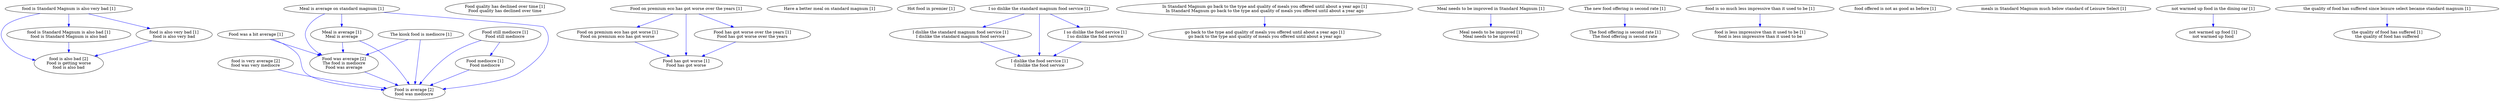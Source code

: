 digraph collapsedGraph {
"food is also bad [2]\nFood is getting worse\nfood is also bad""food is very average [2]\nfood was very mediocre""Food was average [2]\nThe food is mediocre\nFood was average""Food is average [2]\nfood was mediocre""Food still mediocre [1]\nFood still mediocre""Food mediocre [1]\nFood mediocre""Food quality has declined over time [1]\nFood quality has declined over time""Food on premium eco has got worse over the years [1]""Food on premium eco has got worse [1]\nFood on premium eco has got worse""Food has got worse [1]\nFood has got worse""Food has got worse over the years [1]\nFood has got worse over the years""Food was a bit average [1]""Have a better meal on standard magnum [1]""Hot food in premier [1]""I so dislike the standard magnum food service [1]""I dislike the standard magnum food service [1]\nI dislike the standard magnum food service""I dislike the food service [1]\nI dislike the food service""I so dislike the food service [1]\nI so dislike the food service""In Standard Magnum go back to the type and quality of meals you offered until about a year ago [1]\nIn Standard Magnum go back to the type and quality of meals you offered until about a year ago""go back to the type and quality of meals you offered until about a year ago [1]\ngo back to the type and quality of meals you offered until about a year ago""Meal is average on standard magnum [1]""Meal is average [1]\nMeal is average""Meal needs to be improved in Standard Magnum [1]""Meal needs to be improved [1]\nMeal needs to be improved""The kiosk food is mediocre [1]""The new food offering is second rate [1]""The food offering is second rate [1]\nThe food offering is second rate""food is Standard Magnum is also very bad [1]""food is Standard Magnum is also bad [1]\nfood is Standard Magnum is also bad""food is also very bad [1]\nfood is also very bad""food is so much less impressive than it used to be [1]""food is less impressive than it used to be [1]\nfood is less impressive than it used to be""food offered is not as good as before [1]""meals in Standard Magnum much below standard of Leisure Select [1]""not warmed up food in the dining car [1]""not warmed up food [1]\nnot warmed up food""the quality of food has suffered since leisure select became standard magnum [1]""the quality of food has suffered [1]\nthe quality of food has suffered""The kiosk food is mediocre [1]" -> "Food was average [2]\nThe food is mediocre\nFood was average" [color=blue]
"Meal is average on standard magnum [1]" -> "Food is average [2]\nfood was mediocre" [color=blue]
"Meal is average [1]\nMeal is average" -> "Food was average [2]\nThe food is mediocre\nFood was average" [color=blue]
"Food was average [2]\nThe food is mediocre\nFood was average" -> "Food is average [2]\nfood was mediocre" [color=blue]
"Food mediocre [1]\nFood mediocre" -> "Food is average [2]\nfood was mediocre" [color=blue]
"Food still mediocre [1]\nFood still mediocre" -> "Food is average [2]\nfood was mediocre" [color=blue]
"food is also very bad [1]\nfood is also very bad" -> "food is also bad [2]\nFood is getting worse\nfood is also bad" [color=blue]
"food is Standard Magnum is also bad [1]\nfood is Standard Magnum is also bad" -> "food is also bad [2]\nFood is getting worse\nfood is also bad" [color=blue]
"food is Standard Magnum is also very bad [1]" -> "food is also bad [2]\nFood is getting worse\nfood is also bad" [color=blue]
"food is very average [2]\nfood was very mediocre" -> "Food is average [2]\nfood was mediocre" [color=blue]
"The kiosk food is mediocre [1]" -> "Food is average [2]\nfood was mediocre" [color=blue]
"Food was a bit average [1]" -> "Food was average [2]\nThe food is mediocre\nFood was average" [color=blue]
"Meal is average on standard magnum [1]" -> "Food was average [2]\nThe food is mediocre\nFood was average" [color=blue]
"Food was a bit average [1]" -> "Food is average [2]\nfood was mediocre" [color=blue]
"Meal is average [1]\nMeal is average" -> "Food is average [2]\nfood was mediocre" [color=blue]
"Food still mediocre [1]\nFood still mediocre" -> "Food mediocre [1]\nFood mediocre" [color=blue]
"Food on premium eco has got worse over the years [1]" -> "Food on premium eco has got worse [1]\nFood on premium eco has got worse" [color=blue]
"Food on premium eco has got worse [1]\nFood on premium eco has got worse" -> "Food has got worse [1]\nFood has got worse" [color=blue]
"Food on premium eco has got worse over the years [1]" -> "Food has got worse over the years [1]\nFood has got worse over the years" [color=blue]
"Food has got worse over the years [1]\nFood has got worse over the years" -> "Food has got worse [1]\nFood has got worse" [color=blue]
"Food on premium eco has got worse over the years [1]" -> "Food has got worse [1]\nFood has got worse" [color=blue]
"I so dislike the standard magnum food service [1]" -> "I dislike the standard magnum food service [1]\nI dislike the standard magnum food service" [color=blue]
"I dislike the standard magnum food service [1]\nI dislike the standard magnum food service" -> "I dislike the food service [1]\nI dislike the food service" [color=blue]
"I so dislike the standard magnum food service [1]" -> "I so dislike the food service [1]\nI so dislike the food service" [color=blue]
"I so dislike the food service [1]\nI so dislike the food service" -> "I dislike the food service [1]\nI dislike the food service" [color=blue]
"I so dislike the standard magnum food service [1]" -> "I dislike the food service [1]\nI dislike the food service" [color=blue]
"In Standard Magnum go back to the type and quality of meals you offered until about a year ago [1]\nIn Standard Magnum go back to the type and quality of meals you offered until about a year ago" -> "go back to the type and quality of meals you offered until about a year ago [1]\ngo back to the type and quality of meals you offered until about a year ago" [color=blue]
"Meal is average on standard magnum [1]" -> "Meal is average [1]\nMeal is average" [color=blue]
"Meal needs to be improved in Standard Magnum [1]" -> "Meal needs to be improved [1]\nMeal needs to be improved" [color=blue]
"The new food offering is second rate [1]" -> "The food offering is second rate [1]\nThe food offering is second rate" [color=blue]
"food is Standard Magnum is also very bad [1]" -> "food is Standard Magnum is also bad [1]\nfood is Standard Magnum is also bad" [color=blue]
"food is Standard Magnum is also very bad [1]" -> "food is also very bad [1]\nfood is also very bad" [color=blue]
"food is so much less impressive than it used to be [1]" -> "food is less impressive than it used to be [1]\nfood is less impressive than it used to be" [color=blue]
"not warmed up food in the dining car [1]" -> "not warmed up food [1]\nnot warmed up food" [color=blue]
"the quality of food has suffered since leisure select became standard magnum [1]" -> "the quality of food has suffered [1]\nthe quality of food has suffered" [color=blue]
}